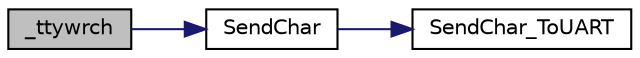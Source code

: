digraph "_ttywrch"
{
 // LATEX_PDF_SIZE
  edge [fontname="Helvetica",fontsize="10",labelfontname="Helvetica",labelfontsize="10"];
  node [fontname="Helvetica",fontsize="10",shape=record];
  rankdir="LR";
  Node1 [label="_ttywrch",height=0.2,width=0.4,color="black", fillcolor="grey75", style="filled", fontcolor="black",tooltip=" "];
  Node1 -> Node2 [color="midnightblue",fontsize="10",style="solid",fontname="Helvetica"];
  Node2 [label="SendChar",height=0.2,width=0.4,color="black", fillcolor="white", style="filled",URL="$d3/d3d/retarget_8c.html#abdd7dfc5d63ba5a36e6ca72a39bfa9e5",tooltip="Write a char to debug console."];
  Node2 -> Node3 [color="midnightblue",fontsize="10",style="solid",fontname="Helvetica"];
  Node3 [label="SendChar_ToUART",height=0.2,width=0.4,color="black", fillcolor="white", style="filled",URL="$d3/d3d/retarget_8c.html#a6810d0fa478aa8204d73d9fc5d026c64",tooltip="Write a char to UART."];
}
